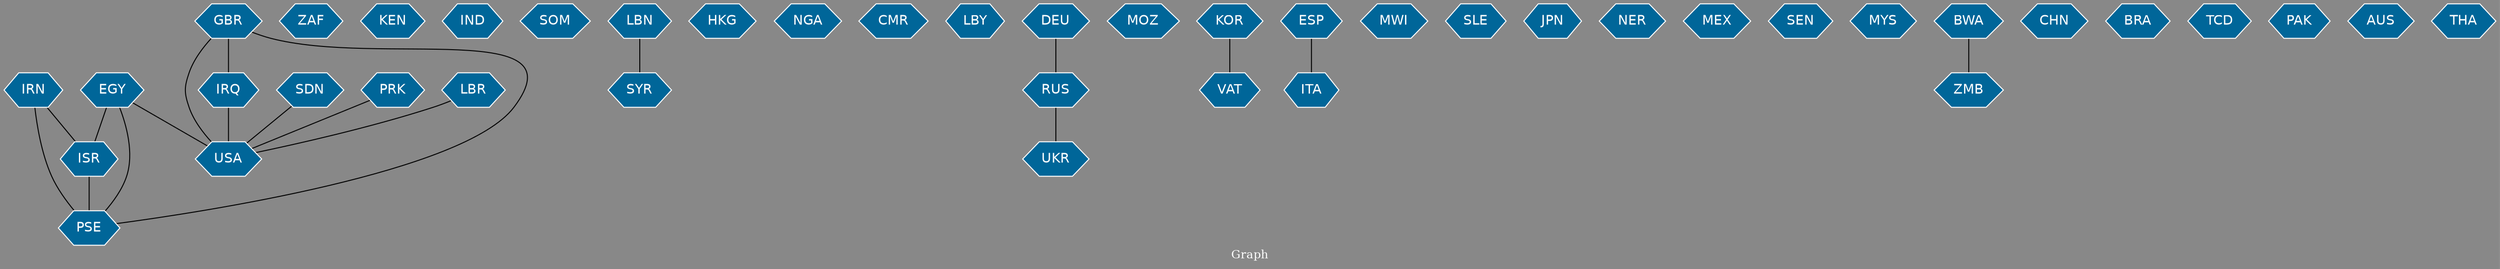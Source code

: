 // Countries together in item graph
graph {
	graph [bgcolor="#888888" fontcolor=white fontsize=12 label="Graph" outputorder=edgesfirst overlap=prism]
	node [color=white fillcolor="#006699" fontcolor=white fontname=Helvetica shape=hexagon style=filled]
	edge [arrowhead=open color=black fontcolor=white fontname=Courier fontsize=12]
		PSE [label=PSE]
		ZAF [label=ZAF]
		KEN [label=KEN]
		IND [label=IND]
		ISR [label=ISR]
		SOM [label=SOM]
		USA [label=USA]
		IRQ [label=IRQ]
		SYR [label=SYR]
		LBN [label=LBN]
		SDN [label=SDN]
		PRK [label=PRK]
		HKG [label=HKG]
		NGA [label=NGA]
		CMR [label=CMR]
		LBY [label=LBY]
		GBR [label=GBR]
		RUS [label=RUS]
		MOZ [label=MOZ]
		VAT [label=VAT]
		LBR [label=LBR]
		ITA [label=ITA]
		ESP [label=ESP]
		MWI [label=MWI]
		UKR [label=UKR]
		IRN [label=IRN]
		EGY [label=EGY]
		SLE [label=SLE]
		JPN [label=JPN]
		NER [label=NER]
		MEX [label=MEX]
		SEN [label=SEN]
		MYS [label=MYS]
		ZMB [label=ZMB]
		BWA [label=BWA]
		KOR [label=KOR]
		CHN [label=CHN]
		BRA [label=BRA]
		TCD [label=TCD]
		PAK [label=PAK]
		DEU [label=DEU]
		AUS [label=AUS]
		THA [label=THA]
			BWA -- ZMB [weight=1]
			EGY -- USA [weight=1]
			ESP -- ITA [weight=1]
			EGY -- ISR [weight=1]
			ISR -- PSE [weight=8]
			DEU -- RUS [weight=1]
			IRN -- PSE [weight=1]
			LBN -- SYR [weight=1]
			PRK -- USA [weight=1]
			RUS -- UKR [weight=2]
			IRN -- ISR [weight=1]
			GBR -- IRQ [weight=1]
			GBR -- USA [weight=1]
			LBR -- USA [weight=1]
			EGY -- PSE [weight=1]
			GBR -- PSE [weight=1]
			SDN -- USA [weight=1]
			IRQ -- USA [weight=2]
			KOR -- VAT [weight=1]
}